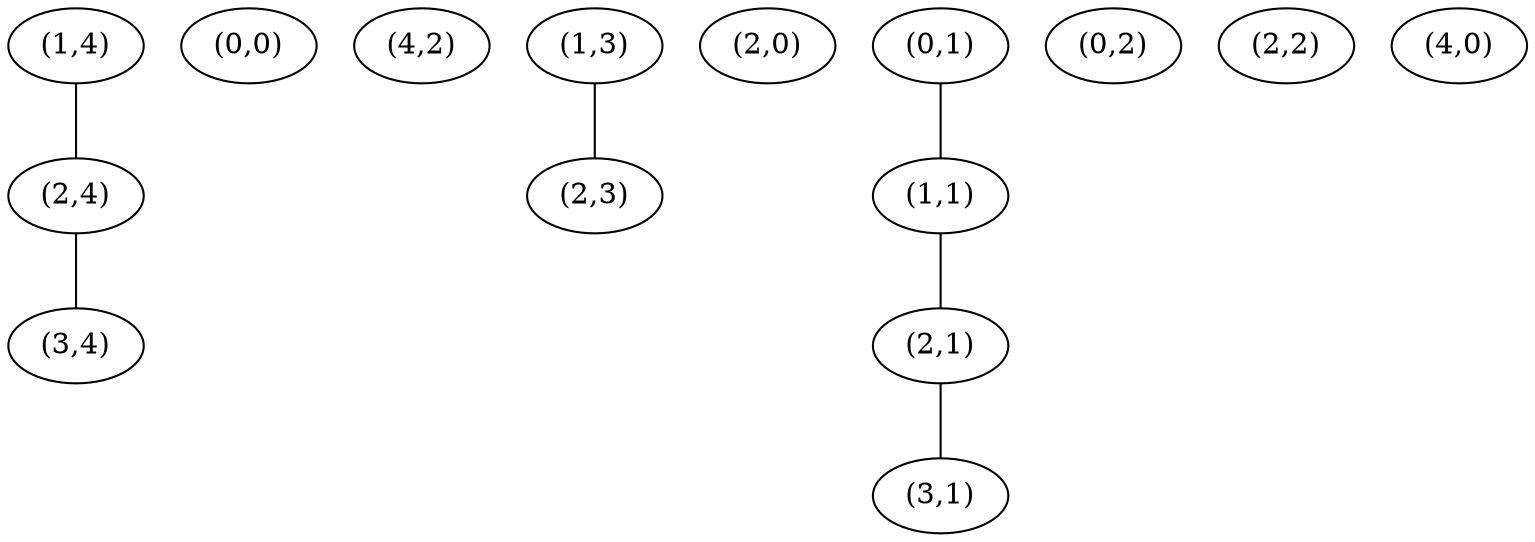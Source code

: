 graph G {
0[label="(1,4)"];
1[label="(0,0)"];
2[label="(4,2)"];
3[label="(1,3)"];
4[label="(2,4)"];
5[label="(3,4)"];
6[label="(2,0)"];
7[label="(0,1)"];
8[label="(1,1)"];
9[label="(0,2)"];
10[label="(2,2)"];
11[label="(2,3)"];
12[label="(2,1)"];
13[label="(3,1)"];
14[label="(4,0)"];
0--4 ;
3--11 ;
4--5 ;
7--8 ;
8--12 ;
12--13 ;
}
